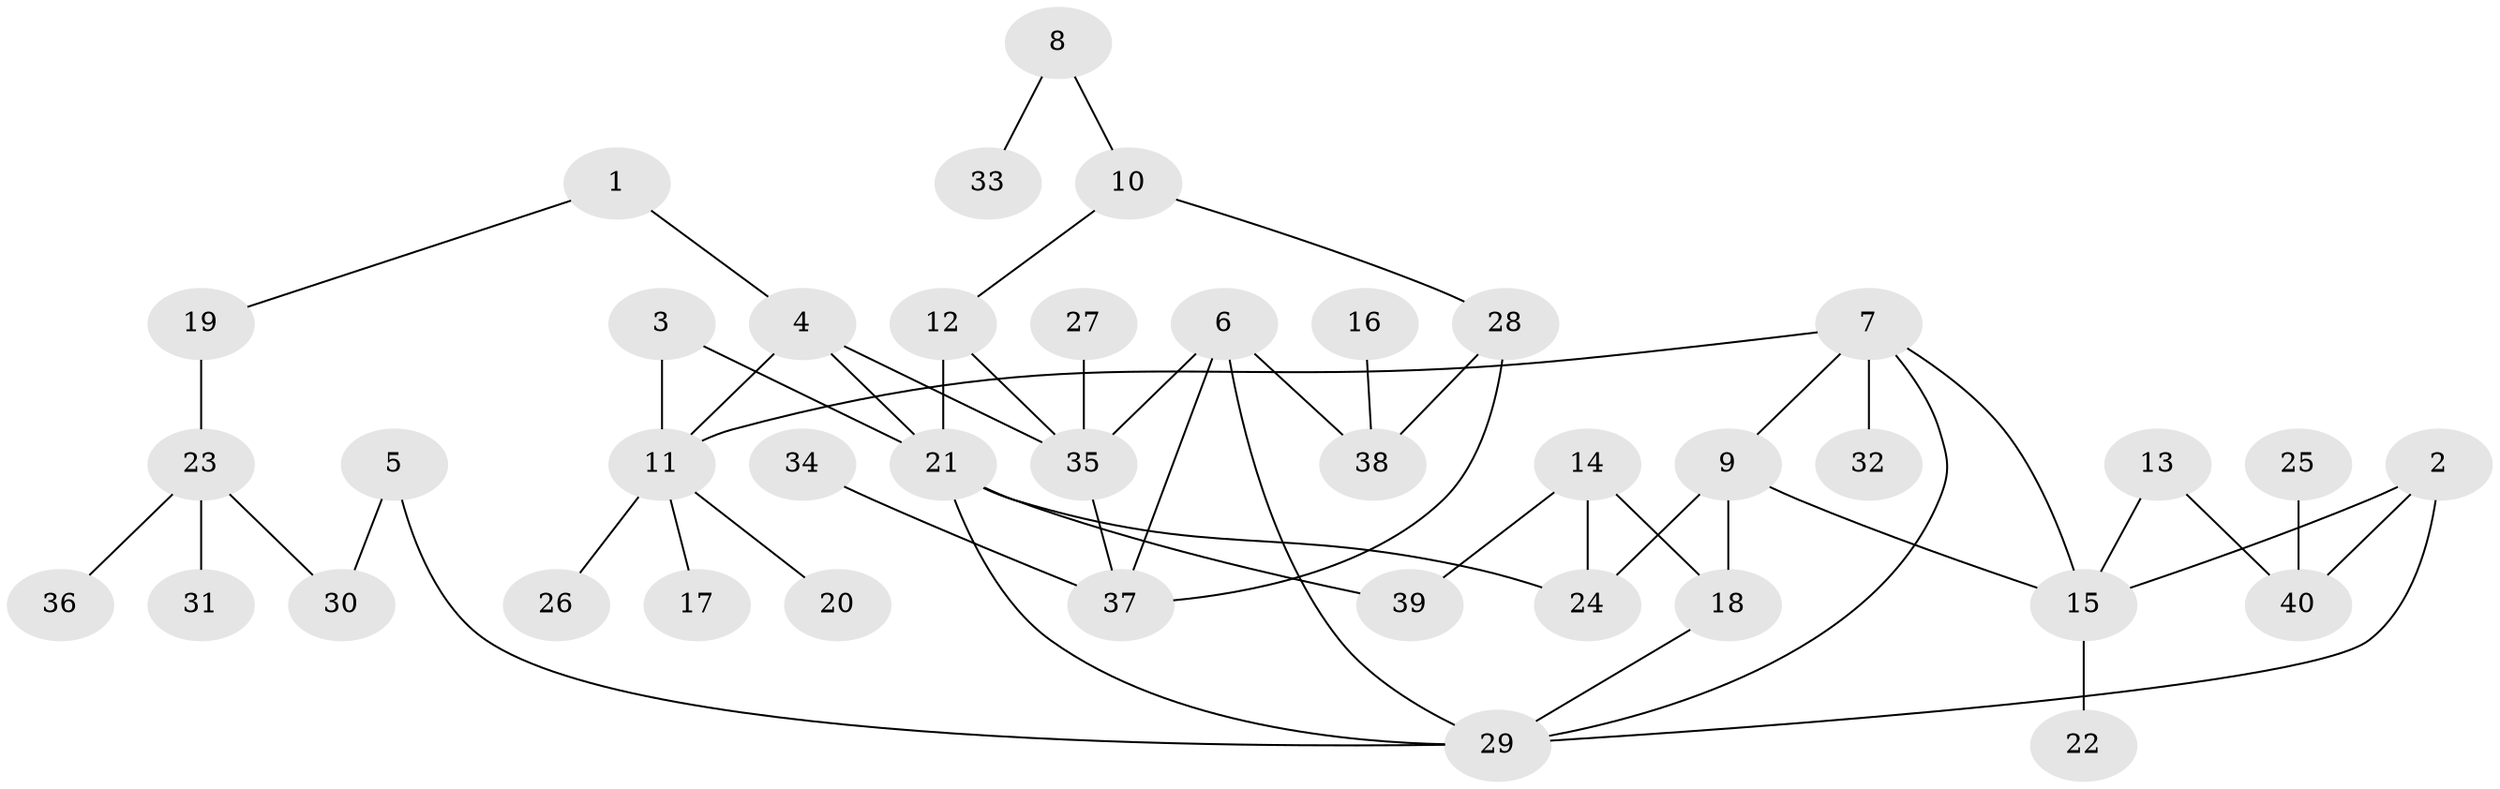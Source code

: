 // original degree distribution, {5: 0.06060606060606061, 6: 0.010101010101010102, 4: 0.09090909090909091, 8: 0.010101010101010102, 7: 0.010101010101010102, 2: 0.3434343434343434, 3: 0.1717171717171717, 1: 0.30303030303030304}
// Generated by graph-tools (version 1.1) at 2025/36/03/04/25 23:36:03]
// undirected, 40 vertices, 54 edges
graph export_dot {
  node [color=gray90,style=filled];
  1;
  2;
  3;
  4;
  5;
  6;
  7;
  8;
  9;
  10;
  11;
  12;
  13;
  14;
  15;
  16;
  17;
  18;
  19;
  20;
  21;
  22;
  23;
  24;
  25;
  26;
  27;
  28;
  29;
  30;
  31;
  32;
  33;
  34;
  35;
  36;
  37;
  38;
  39;
  40;
  1 -- 4 [weight=1.0];
  1 -- 19 [weight=1.0];
  2 -- 15 [weight=1.0];
  2 -- 29 [weight=1.0];
  2 -- 40 [weight=1.0];
  3 -- 11 [weight=1.0];
  3 -- 21 [weight=1.0];
  4 -- 11 [weight=1.0];
  4 -- 21 [weight=1.0];
  4 -- 35 [weight=1.0];
  5 -- 29 [weight=1.0];
  5 -- 30 [weight=1.0];
  6 -- 29 [weight=1.0];
  6 -- 35 [weight=1.0];
  6 -- 37 [weight=1.0];
  6 -- 38 [weight=1.0];
  7 -- 9 [weight=1.0];
  7 -- 11 [weight=1.0];
  7 -- 15 [weight=1.0];
  7 -- 29 [weight=1.0];
  7 -- 32 [weight=1.0];
  8 -- 10 [weight=1.0];
  8 -- 33 [weight=1.0];
  9 -- 15 [weight=2.0];
  9 -- 18 [weight=1.0];
  9 -- 24 [weight=1.0];
  10 -- 12 [weight=1.0];
  10 -- 28 [weight=1.0];
  11 -- 17 [weight=2.0];
  11 -- 20 [weight=1.0];
  11 -- 26 [weight=1.0];
  12 -- 21 [weight=1.0];
  12 -- 35 [weight=1.0];
  13 -- 15 [weight=1.0];
  13 -- 40 [weight=1.0];
  14 -- 18 [weight=1.0];
  14 -- 24 [weight=2.0];
  14 -- 39 [weight=1.0];
  15 -- 22 [weight=1.0];
  16 -- 38 [weight=1.0];
  18 -- 29 [weight=1.0];
  19 -- 23 [weight=2.0];
  21 -- 24 [weight=1.0];
  21 -- 29 [weight=1.0];
  21 -- 39 [weight=1.0];
  23 -- 30 [weight=1.0];
  23 -- 31 [weight=1.0];
  23 -- 36 [weight=2.0];
  25 -- 40 [weight=1.0];
  27 -- 35 [weight=1.0];
  28 -- 37 [weight=1.0];
  28 -- 38 [weight=1.0];
  34 -- 37 [weight=1.0];
  35 -- 37 [weight=1.0];
}
